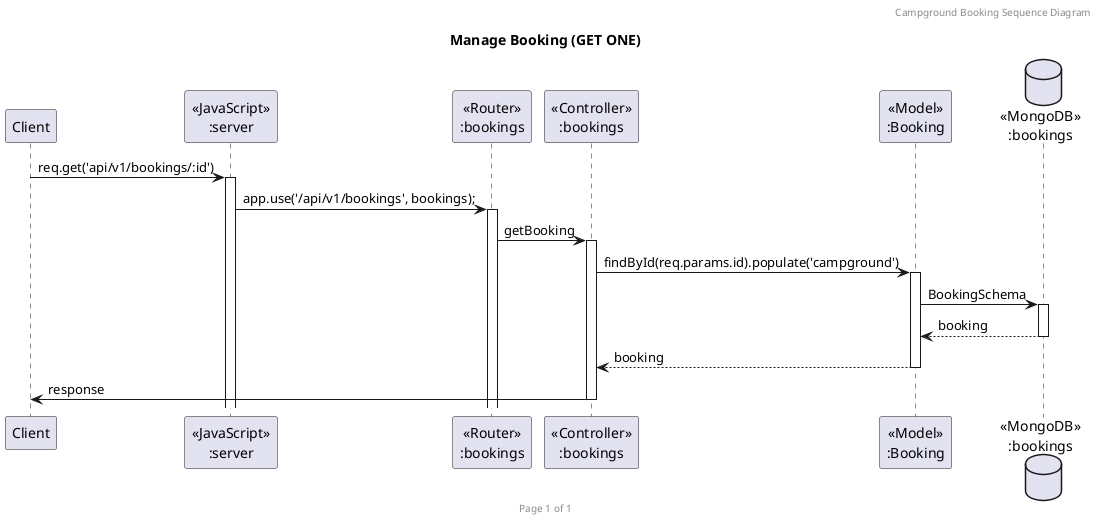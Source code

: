 @startuml Manage Booking (GET ONE)

header Campground Booking Sequence Diagram
footer Page %page% of %lastpage%
title "Manage Booking (GET ONE)"

participant "Client" as client
participant "<<JavaScript>>\n:server" as server
participant "<<Router>>\n:bookings" as routerBookings
participant "<<Controller>>\n:bookings" as controllersBookings
participant "<<Model>>\n:Booking" as modelBooking
database "<<MongoDB>>\n:bookings" as BookingsDatabase

client->server ++: req.get('api/v1/bookings/:id')
server->routerBookings ++: app.use('/api/v1/bookings', bookings);
routerBookings -> controllersBookings ++: getBooking
controllersBookings -> modelBooking ++: findById(req.params.id).populate('campground')

modelBooking -> BookingsDatabase ++: BookingSchema
BookingsDatabase --> modelBooking --: booking
modelBooking --> controllersBookings --: booking
controllersBookings -> client --: response
@enduml
